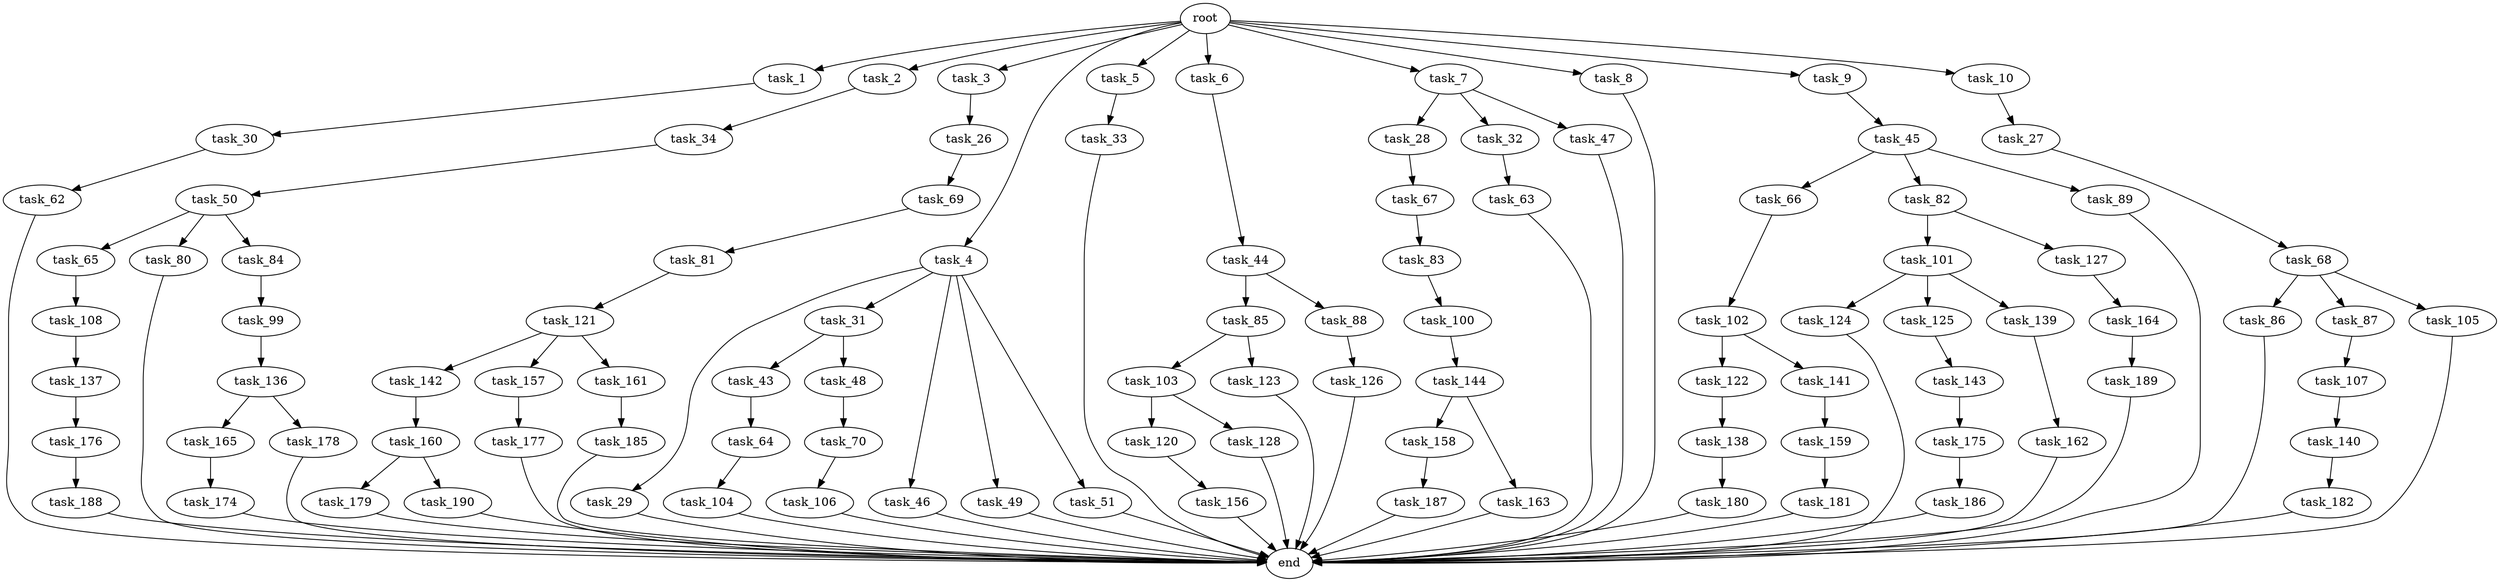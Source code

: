 digraph G {
  root [size="0.000000"];
  task_1 [size="10.240000"];
  task_2 [size="10.240000"];
  task_3 [size="10.240000"];
  task_4 [size="10.240000"];
  task_5 [size="10.240000"];
  task_6 [size="10.240000"];
  task_7 [size="10.240000"];
  task_8 [size="10.240000"];
  task_9 [size="10.240000"];
  task_10 [size="10.240000"];
  task_26 [size="4209067950.080000"];
  task_27 [size="3092376453.120000"];
  task_28 [size="6957847019.520000"];
  task_29 [size="6957847019.520000"];
  task_30 [size="6957847019.520000"];
  task_31 [size="6957847019.520000"];
  task_32 [size="6957847019.520000"];
  task_33 [size="4209067950.080000"];
  task_34 [size="6957847019.520000"];
  task_43 [size="4209067950.080000"];
  task_44 [size="343597383.680000"];
  task_45 [size="6957847019.520000"];
  task_46 [size="6957847019.520000"];
  task_47 [size="6957847019.520000"];
  task_48 [size="4209067950.080000"];
  task_49 [size="6957847019.520000"];
  task_50 [size="8589934592.000000"];
  task_51 [size="6957847019.520000"];
  task_62 [size="4209067950.080000"];
  task_63 [size="5497558138.880000"];
  task_64 [size="4209067950.080000"];
  task_65 [size="773094113.280000"];
  task_66 [size="4209067950.080000"];
  task_67 [size="3092376453.120000"];
  task_68 [size="5497558138.880000"];
  task_69 [size="3092376453.120000"];
  task_70 [size="1374389534.720000"];
  task_80 [size="773094113.280000"];
  task_81 [size="5497558138.880000"];
  task_82 [size="4209067950.080000"];
  task_83 [size="8589934592.000000"];
  task_84 [size="773094113.280000"];
  task_85 [size="3092376453.120000"];
  task_86 [size="773094113.280000"];
  task_87 [size="773094113.280000"];
  task_88 [size="3092376453.120000"];
  task_89 [size="4209067950.080000"];
  task_99 [size="3092376453.120000"];
  task_100 [size="1374389534.720000"];
  task_101 [size="773094113.280000"];
  task_102 [size="5497558138.880000"];
  task_103 [size="5497558138.880000"];
  task_104 [size="6957847019.520000"];
  task_105 [size="773094113.280000"];
  task_106 [size="2147483648.000000"];
  task_107 [size="343597383.680000"];
  task_108 [size="8589934592.000000"];
  task_120 [size="1374389534.720000"];
  task_121 [size="773094113.280000"];
  task_122 [size="3092376453.120000"];
  task_123 [size="5497558138.880000"];
  task_124 [size="6957847019.520000"];
  task_125 [size="6957847019.520000"];
  task_126 [size="4209067950.080000"];
  task_127 [size="773094113.280000"];
  task_128 [size="1374389534.720000"];
  task_136 [size="4209067950.080000"];
  task_137 [size="2147483648.000000"];
  task_138 [size="3092376453.120000"];
  task_139 [size="6957847019.520000"];
  task_140 [size="2147483648.000000"];
  task_141 [size="3092376453.120000"];
  task_142 [size="4209067950.080000"];
  task_143 [size="1374389534.720000"];
  task_144 [size="773094113.280000"];
  task_156 [size="4209067950.080000"];
  task_157 [size="4209067950.080000"];
  task_158 [size="2147483648.000000"];
  task_159 [size="3092376453.120000"];
  task_160 [size="2147483648.000000"];
  task_161 [size="4209067950.080000"];
  task_162 [size="5497558138.880000"];
  task_163 [size="2147483648.000000"];
  task_164 [size="1374389534.720000"];
  task_165 [size="2147483648.000000"];
  task_174 [size="4209067950.080000"];
  task_175 [size="1374389534.720000"];
  task_176 [size="8589934592.000000"];
  task_177 [size="8589934592.000000"];
  task_178 [size="2147483648.000000"];
  task_179 [size="4209067950.080000"];
  task_180 [size="6957847019.520000"];
  task_181 [size="343597383.680000"];
  task_182 [size="1374389534.720000"];
  task_185 [size="5497558138.880000"];
  task_186 [size="343597383.680000"];
  task_187 [size="5497558138.880000"];
  task_188 [size="1374389534.720000"];
  task_189 [size="5497558138.880000"];
  task_190 [size="4209067950.080000"];
  end [size="0.000000"];

  root -> task_1 [size="1.000000"];
  root -> task_2 [size="1.000000"];
  root -> task_3 [size="1.000000"];
  root -> task_4 [size="1.000000"];
  root -> task_5 [size="1.000000"];
  root -> task_6 [size="1.000000"];
  root -> task_7 [size="1.000000"];
  root -> task_8 [size="1.000000"];
  root -> task_9 [size="1.000000"];
  root -> task_10 [size="1.000000"];
  task_1 -> task_30 [size="679477248.000000"];
  task_2 -> task_34 [size="679477248.000000"];
  task_3 -> task_26 [size="411041792.000000"];
  task_4 -> task_29 [size="679477248.000000"];
  task_4 -> task_31 [size="679477248.000000"];
  task_4 -> task_46 [size="679477248.000000"];
  task_4 -> task_49 [size="679477248.000000"];
  task_4 -> task_51 [size="679477248.000000"];
  task_5 -> task_33 [size="411041792.000000"];
  task_6 -> task_44 [size="33554432.000000"];
  task_7 -> task_28 [size="679477248.000000"];
  task_7 -> task_32 [size="679477248.000000"];
  task_7 -> task_47 [size="679477248.000000"];
  task_8 -> end [size="1.000000"];
  task_9 -> task_45 [size="679477248.000000"];
  task_10 -> task_27 [size="301989888.000000"];
  task_26 -> task_69 [size="301989888.000000"];
  task_27 -> task_68 [size="536870912.000000"];
  task_28 -> task_67 [size="301989888.000000"];
  task_29 -> end [size="1.000000"];
  task_30 -> task_62 [size="411041792.000000"];
  task_31 -> task_43 [size="411041792.000000"];
  task_31 -> task_48 [size="411041792.000000"];
  task_32 -> task_63 [size="536870912.000000"];
  task_33 -> end [size="1.000000"];
  task_34 -> task_50 [size="838860800.000000"];
  task_43 -> task_64 [size="411041792.000000"];
  task_44 -> task_85 [size="301989888.000000"];
  task_44 -> task_88 [size="301989888.000000"];
  task_45 -> task_66 [size="411041792.000000"];
  task_45 -> task_82 [size="411041792.000000"];
  task_45 -> task_89 [size="411041792.000000"];
  task_46 -> end [size="1.000000"];
  task_47 -> end [size="1.000000"];
  task_48 -> task_70 [size="134217728.000000"];
  task_49 -> end [size="1.000000"];
  task_50 -> task_65 [size="75497472.000000"];
  task_50 -> task_80 [size="75497472.000000"];
  task_50 -> task_84 [size="75497472.000000"];
  task_51 -> end [size="1.000000"];
  task_62 -> end [size="1.000000"];
  task_63 -> end [size="1.000000"];
  task_64 -> task_104 [size="679477248.000000"];
  task_65 -> task_108 [size="838860800.000000"];
  task_66 -> task_102 [size="536870912.000000"];
  task_67 -> task_83 [size="838860800.000000"];
  task_68 -> task_86 [size="75497472.000000"];
  task_68 -> task_87 [size="75497472.000000"];
  task_68 -> task_105 [size="75497472.000000"];
  task_69 -> task_81 [size="536870912.000000"];
  task_70 -> task_106 [size="209715200.000000"];
  task_80 -> end [size="1.000000"];
  task_81 -> task_121 [size="75497472.000000"];
  task_82 -> task_101 [size="75497472.000000"];
  task_82 -> task_127 [size="75497472.000000"];
  task_83 -> task_100 [size="134217728.000000"];
  task_84 -> task_99 [size="301989888.000000"];
  task_85 -> task_103 [size="536870912.000000"];
  task_85 -> task_123 [size="536870912.000000"];
  task_86 -> end [size="1.000000"];
  task_87 -> task_107 [size="33554432.000000"];
  task_88 -> task_126 [size="411041792.000000"];
  task_89 -> end [size="1.000000"];
  task_99 -> task_136 [size="411041792.000000"];
  task_100 -> task_144 [size="75497472.000000"];
  task_101 -> task_124 [size="679477248.000000"];
  task_101 -> task_125 [size="679477248.000000"];
  task_101 -> task_139 [size="679477248.000000"];
  task_102 -> task_122 [size="301989888.000000"];
  task_102 -> task_141 [size="301989888.000000"];
  task_103 -> task_120 [size="134217728.000000"];
  task_103 -> task_128 [size="134217728.000000"];
  task_104 -> end [size="1.000000"];
  task_105 -> end [size="1.000000"];
  task_106 -> end [size="1.000000"];
  task_107 -> task_140 [size="209715200.000000"];
  task_108 -> task_137 [size="209715200.000000"];
  task_120 -> task_156 [size="411041792.000000"];
  task_121 -> task_142 [size="411041792.000000"];
  task_121 -> task_157 [size="411041792.000000"];
  task_121 -> task_161 [size="411041792.000000"];
  task_122 -> task_138 [size="301989888.000000"];
  task_123 -> end [size="1.000000"];
  task_124 -> end [size="1.000000"];
  task_125 -> task_143 [size="134217728.000000"];
  task_126 -> end [size="1.000000"];
  task_127 -> task_164 [size="134217728.000000"];
  task_128 -> end [size="1.000000"];
  task_136 -> task_165 [size="209715200.000000"];
  task_136 -> task_178 [size="209715200.000000"];
  task_137 -> task_176 [size="838860800.000000"];
  task_138 -> task_180 [size="679477248.000000"];
  task_139 -> task_162 [size="536870912.000000"];
  task_140 -> task_182 [size="134217728.000000"];
  task_141 -> task_159 [size="301989888.000000"];
  task_142 -> task_160 [size="209715200.000000"];
  task_143 -> task_175 [size="134217728.000000"];
  task_144 -> task_158 [size="209715200.000000"];
  task_144 -> task_163 [size="209715200.000000"];
  task_156 -> end [size="1.000000"];
  task_157 -> task_177 [size="838860800.000000"];
  task_158 -> task_187 [size="536870912.000000"];
  task_159 -> task_181 [size="33554432.000000"];
  task_160 -> task_179 [size="411041792.000000"];
  task_160 -> task_190 [size="411041792.000000"];
  task_161 -> task_185 [size="536870912.000000"];
  task_162 -> end [size="1.000000"];
  task_163 -> end [size="1.000000"];
  task_164 -> task_189 [size="536870912.000000"];
  task_165 -> task_174 [size="411041792.000000"];
  task_174 -> end [size="1.000000"];
  task_175 -> task_186 [size="33554432.000000"];
  task_176 -> task_188 [size="134217728.000000"];
  task_177 -> end [size="1.000000"];
  task_178 -> end [size="1.000000"];
  task_179 -> end [size="1.000000"];
  task_180 -> end [size="1.000000"];
  task_181 -> end [size="1.000000"];
  task_182 -> end [size="1.000000"];
  task_185 -> end [size="1.000000"];
  task_186 -> end [size="1.000000"];
  task_187 -> end [size="1.000000"];
  task_188 -> end [size="1.000000"];
  task_189 -> end [size="1.000000"];
  task_190 -> end [size="1.000000"];
}
